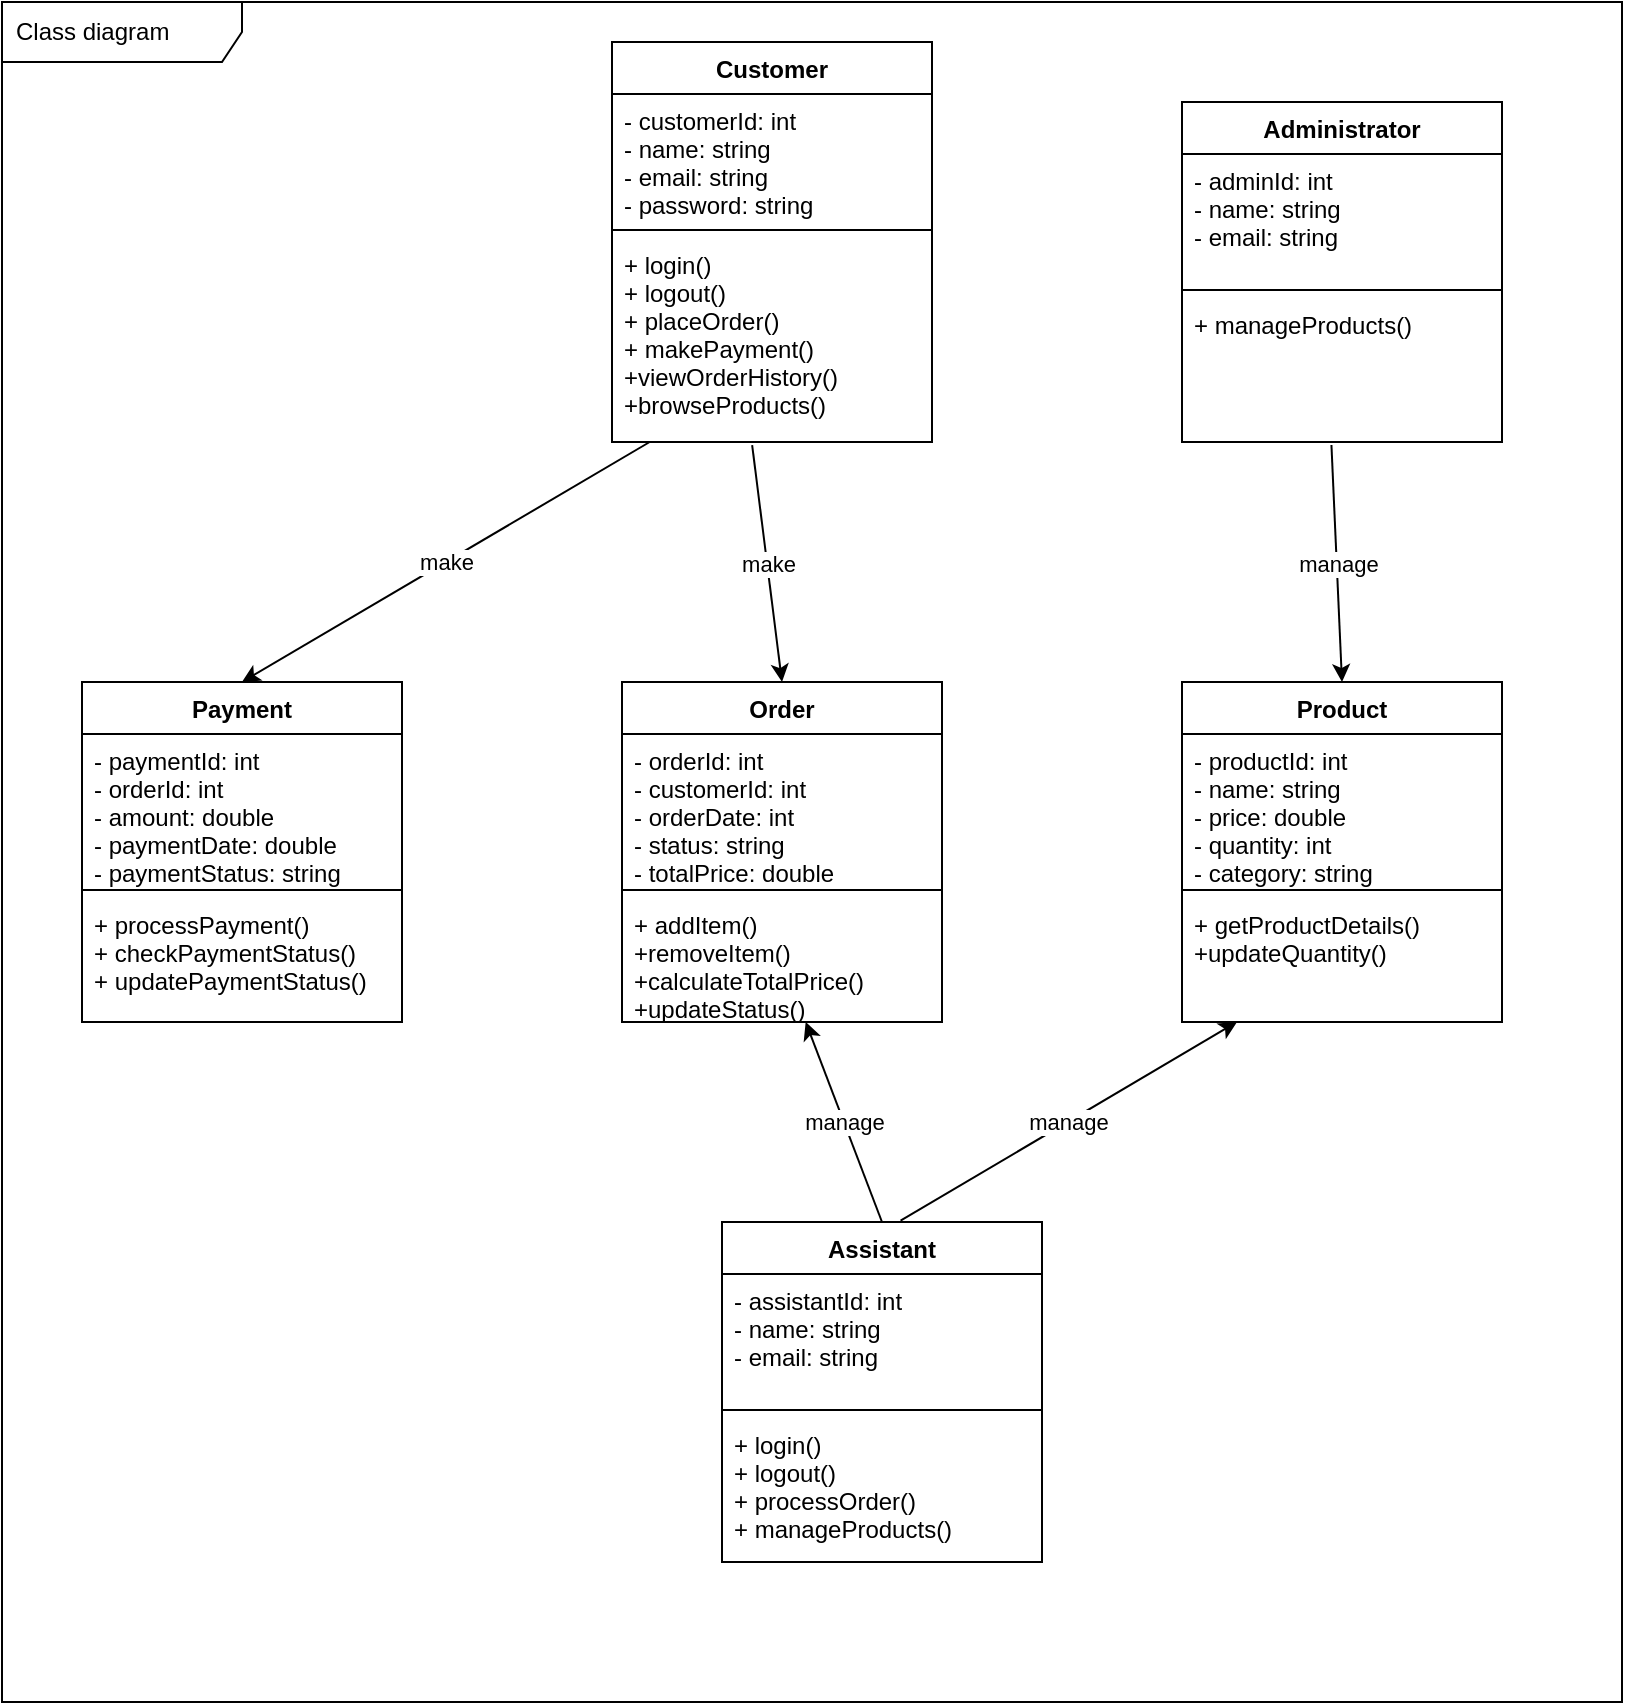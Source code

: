 <mxfile>
    <diagram id="uOhKQQYPQz3-w6YSH24V" name="Page-1">
        <mxGraphModel dx="986" dy="563" grid="1" gridSize="10" guides="1" tooltips="1" connect="1" arrows="1" fold="1" page="1" pageScale="1" pageWidth="850" pageHeight="1100" math="0" shadow="0">
            <root>
                <mxCell id="0"/>
                <mxCell id="1" parent="0"/>
                <mxCell id="2" value="Class diagram" style="shape=umlFrame;whiteSpace=wrap;html=1;width=120;height=30;boundedLbl=1;verticalAlign=middle;align=left;spacingLeft=5;" parent="1" vertex="1">
                    <mxGeometry x="40" y="160" width="810" height="850" as="geometry"/>
                </mxCell>
                <mxCell id="3" value="Customer" style="swimlane;fontStyle=1;align=center;verticalAlign=top;childLayout=stackLayout;horizontal=1;startSize=26;horizontalStack=0;resizeParent=1;resizeParentMax=0;resizeLast=0;collapsible=1;marginBottom=0;" parent="1" vertex="1">
                    <mxGeometry x="345" y="180" width="160" height="200" as="geometry"/>
                </mxCell>
                <mxCell id="4" value="- customerId: int&#10;- name: string&#10;- email: string&#10;- password: string " style="text;strokeColor=none;fillColor=none;align=left;verticalAlign=top;spacingLeft=4;spacingRight=4;overflow=hidden;rotatable=0;points=[[0,0.5],[1,0.5]];portConstraint=eastwest;" parent="3" vertex="1">
                    <mxGeometry y="26" width="160" height="64" as="geometry"/>
                </mxCell>
                <mxCell id="5" value="" style="line;strokeWidth=1;fillColor=none;align=left;verticalAlign=middle;spacingTop=-1;spacingLeft=3;spacingRight=3;rotatable=0;labelPosition=right;points=[];portConstraint=eastwest;strokeColor=inherit;" parent="3" vertex="1">
                    <mxGeometry y="90" width="160" height="8" as="geometry"/>
                </mxCell>
                <mxCell id="6" value="+ login()&#10;+ logout()&#10;+ placeOrder()&#10;+ makePayment()&#10;+viewOrderHistory()&#10;+browseProducts()" style="text;strokeColor=none;fillColor=none;align=left;verticalAlign=top;spacingLeft=4;spacingRight=4;overflow=hidden;rotatable=0;points=[[0,0.5],[1,0.5]];portConstraint=eastwest;" parent="3" vertex="1">
                    <mxGeometry y="98" width="160" height="102" as="geometry"/>
                </mxCell>
                <mxCell id="7" value="Payment" style="swimlane;fontStyle=1;align=center;verticalAlign=top;childLayout=stackLayout;horizontal=1;startSize=26;horizontalStack=0;resizeParent=1;resizeParentMax=0;resizeLast=0;collapsible=1;marginBottom=0;" parent="1" vertex="1">
                    <mxGeometry x="80" y="500" width="160" height="170" as="geometry"/>
                </mxCell>
                <mxCell id="8" value="- paymentId: int&#10;- orderId: int&#10;- amount: double&#10;- paymentDate: double&#10;- paymentStatus: string" style="text;strokeColor=none;fillColor=none;align=left;verticalAlign=top;spacingLeft=4;spacingRight=4;overflow=hidden;rotatable=0;points=[[0,0.5],[1,0.5]];portConstraint=eastwest;" parent="7" vertex="1">
                    <mxGeometry y="26" width="160" height="74" as="geometry"/>
                </mxCell>
                <mxCell id="9" value="" style="line;strokeWidth=1;fillColor=none;align=left;verticalAlign=middle;spacingTop=-1;spacingLeft=3;spacingRight=3;rotatable=0;labelPosition=right;points=[];portConstraint=eastwest;strokeColor=inherit;" parent="7" vertex="1">
                    <mxGeometry y="100" width="160" height="8" as="geometry"/>
                </mxCell>
                <mxCell id="10" value="+ processPayment()&#10;+ checkPaymentStatus()&#10;+ updatePaymentStatus()" style="text;strokeColor=none;fillColor=none;align=left;verticalAlign=top;spacingLeft=4;spacingRight=4;overflow=hidden;rotatable=0;points=[[0,0.5],[1,0.5]];portConstraint=eastwest;" parent="7" vertex="1">
                    <mxGeometry y="108" width="160" height="62" as="geometry"/>
                </mxCell>
                <mxCell id="11" value="Order" style="swimlane;fontStyle=1;align=center;verticalAlign=top;childLayout=stackLayout;horizontal=1;startSize=26;horizontalStack=0;resizeParent=1;resizeParentMax=0;resizeLast=0;collapsible=1;marginBottom=0;" parent="1" vertex="1">
                    <mxGeometry x="350" y="500" width="160" height="170" as="geometry"/>
                </mxCell>
                <mxCell id="12" value="- orderId: int&#10;- customerId: int&#10;- orderDate: int&#10;- status: string&#10;- totalPrice: double" style="text;strokeColor=none;fillColor=none;align=left;verticalAlign=top;spacingLeft=4;spacingRight=4;overflow=hidden;rotatable=0;points=[[0,0.5],[1,0.5]];portConstraint=eastwest;" parent="11" vertex="1">
                    <mxGeometry y="26" width="160" height="74" as="geometry"/>
                </mxCell>
                <mxCell id="13" value="" style="line;strokeWidth=1;fillColor=none;align=left;verticalAlign=middle;spacingTop=-1;spacingLeft=3;spacingRight=3;rotatable=0;labelPosition=right;points=[];portConstraint=eastwest;strokeColor=inherit;" parent="11" vertex="1">
                    <mxGeometry y="100" width="160" height="8" as="geometry"/>
                </mxCell>
                <mxCell id="14" value="+ addItem()&#10;+removeItem()&#10;+calculateTotalPrice()&#10;+updateStatus()" style="text;strokeColor=none;fillColor=none;align=left;verticalAlign=top;spacingLeft=4;spacingRight=4;overflow=hidden;rotatable=0;points=[[0,0.5],[1,0.5]];portConstraint=eastwest;" parent="11" vertex="1">
                    <mxGeometry y="108" width="160" height="62" as="geometry"/>
                </mxCell>
                <mxCell id="15" value="Product" style="swimlane;fontStyle=1;align=center;verticalAlign=top;childLayout=stackLayout;horizontal=1;startSize=26;horizontalStack=0;resizeParent=1;resizeParentMax=0;resizeLast=0;collapsible=1;marginBottom=0;" parent="1" vertex="1">
                    <mxGeometry x="630" y="500" width="160" height="170" as="geometry"/>
                </mxCell>
                <mxCell id="16" value="- productId: int&#10;- name: string&#10;- price: double&#10;- quantity: int&#10;- category: string" style="text;strokeColor=none;fillColor=none;align=left;verticalAlign=top;spacingLeft=4;spacingRight=4;overflow=hidden;rotatable=0;points=[[0,0.5],[1,0.5]];portConstraint=eastwest;" parent="15" vertex="1">
                    <mxGeometry y="26" width="160" height="74" as="geometry"/>
                </mxCell>
                <mxCell id="17" value="" style="line;strokeWidth=1;fillColor=none;align=left;verticalAlign=middle;spacingTop=-1;spacingLeft=3;spacingRight=3;rotatable=0;labelPosition=right;points=[];portConstraint=eastwest;strokeColor=inherit;" parent="15" vertex="1">
                    <mxGeometry y="100" width="160" height="8" as="geometry"/>
                </mxCell>
                <mxCell id="18" value="+ getProductDetails()&#10;+updateQuantity()" style="text;strokeColor=none;fillColor=none;align=left;verticalAlign=top;spacingLeft=4;spacingRight=4;overflow=hidden;rotatable=0;points=[[0,0.5],[1,0.5]];portConstraint=eastwest;" parent="15" vertex="1">
                    <mxGeometry y="108" width="160" height="62" as="geometry"/>
                </mxCell>
                <mxCell id="19" value="Assistant" style="swimlane;fontStyle=1;align=center;verticalAlign=top;childLayout=stackLayout;horizontal=1;startSize=26;horizontalStack=0;resizeParent=1;resizeParentMax=0;resizeLast=0;collapsible=1;marginBottom=0;" parent="1" vertex="1">
                    <mxGeometry x="400" y="770" width="160" height="170" as="geometry"/>
                </mxCell>
                <mxCell id="20" value="- assistantId: int&#10;- name: string&#10;- email: string" style="text;strokeColor=none;fillColor=none;align=left;verticalAlign=top;spacingLeft=4;spacingRight=4;overflow=hidden;rotatable=0;points=[[0,0.5],[1,0.5]];portConstraint=eastwest;" parent="19" vertex="1">
                    <mxGeometry y="26" width="160" height="64" as="geometry"/>
                </mxCell>
                <mxCell id="21" value="" style="line;strokeWidth=1;fillColor=none;align=left;verticalAlign=middle;spacingTop=-1;spacingLeft=3;spacingRight=3;rotatable=0;labelPosition=right;points=[];portConstraint=eastwest;strokeColor=inherit;" parent="19" vertex="1">
                    <mxGeometry y="90" width="160" height="8" as="geometry"/>
                </mxCell>
                <mxCell id="22" value="+ login()&#10;+ logout()&#10;+ processOrder()&#10;+ manageProducts()" style="text;strokeColor=none;fillColor=none;align=left;verticalAlign=top;spacingLeft=4;spacingRight=4;overflow=hidden;rotatable=0;points=[[0,0.5],[1,0.5]];portConstraint=eastwest;" parent="19" vertex="1">
                    <mxGeometry y="98" width="160" height="72" as="geometry"/>
                </mxCell>
                <mxCell id="23" value="Administrator" style="swimlane;fontStyle=1;align=center;verticalAlign=top;childLayout=stackLayout;horizontal=1;startSize=26;horizontalStack=0;resizeParent=1;resizeParentMax=0;resizeLast=0;collapsible=1;marginBottom=0;" parent="1" vertex="1">
                    <mxGeometry x="630" y="210" width="160" height="170" as="geometry"/>
                </mxCell>
                <mxCell id="24" value="- adminId: int&#10;- name: string&#10;- email: string" style="text;strokeColor=none;fillColor=none;align=left;verticalAlign=top;spacingLeft=4;spacingRight=4;overflow=hidden;rotatable=0;points=[[0,0.5],[1,0.5]];portConstraint=eastwest;" parent="23" vertex="1">
                    <mxGeometry y="26" width="160" height="64" as="geometry"/>
                </mxCell>
                <mxCell id="25" value="" style="line;strokeWidth=1;fillColor=none;align=left;verticalAlign=middle;spacingTop=-1;spacingLeft=3;spacingRight=3;rotatable=0;labelPosition=right;points=[];portConstraint=eastwest;strokeColor=inherit;" parent="23" vertex="1">
                    <mxGeometry y="90" width="160" height="8" as="geometry"/>
                </mxCell>
                <mxCell id="26" value="+ manageProducts()" style="text;strokeColor=none;fillColor=none;align=left;verticalAlign=top;spacingLeft=4;spacingRight=4;overflow=hidden;rotatable=0;points=[[0,0.5],[1,0.5]];portConstraint=eastwest;" parent="23" vertex="1">
                    <mxGeometry y="98" width="160" height="72" as="geometry"/>
                </mxCell>
                <mxCell id="29" value="" style="endArrow=classic;html=1;entryX=0.5;entryY=0;entryDx=0;entryDy=0;" parent="1" edge="1">
                    <mxGeometry relative="1" as="geometry">
                        <mxPoint x="363.846" y="380" as="sourcePoint"/>
                        <mxPoint x="160" y="500" as="targetPoint"/>
                    </mxGeometry>
                </mxCell>
                <mxCell id="30" value="make" style="edgeLabel;resizable=0;html=1;align=center;verticalAlign=middle;" parent="29" connectable="0" vertex="1">
                    <mxGeometry relative="1" as="geometry"/>
                </mxCell>
                <mxCell id="31" value="" style="endArrow=classic;html=1;exitX=0.438;exitY=1.015;exitDx=0;exitDy=0;exitPerimeter=0;entryX=0.5;entryY=0;entryDx=0;entryDy=0;" parent="1" source="6" target="11" edge="1">
                    <mxGeometry relative="1" as="geometry">
                        <mxPoint x="420" y="420" as="sourcePoint"/>
                        <mxPoint x="520" y="420" as="targetPoint"/>
                    </mxGeometry>
                </mxCell>
                <mxCell id="32" value="make" style="edgeLabel;resizable=0;html=1;align=center;verticalAlign=middle;" parent="31" connectable="0" vertex="1">
                    <mxGeometry relative="1" as="geometry"/>
                </mxCell>
                <mxCell id="35" value="" style="endArrow=classic;html=1;exitX=0.5;exitY=0;exitDx=0;exitDy=0;" parent="1" source="19" target="14" edge="1">
                    <mxGeometry relative="1" as="geometry">
                        <mxPoint x="450" y="740" as="sourcePoint"/>
                        <mxPoint x="550" y="740" as="targetPoint"/>
                    </mxGeometry>
                </mxCell>
                <mxCell id="36" value="manage" style="edgeLabel;resizable=0;html=1;align=center;verticalAlign=middle;" parent="35" connectable="0" vertex="1">
                    <mxGeometry relative="1" as="geometry"/>
                </mxCell>
                <mxCell id="37" value="" style="endArrow=classic;html=1;exitX=0.558;exitY=-0.004;exitDx=0;exitDy=0;exitPerimeter=0;" parent="1" source="19" target="18" edge="1">
                    <mxGeometry relative="1" as="geometry">
                        <mxPoint x="510" y="740" as="sourcePoint"/>
                        <mxPoint x="610" y="740" as="targetPoint"/>
                    </mxGeometry>
                </mxCell>
                <mxCell id="38" value="manage" style="edgeLabel;resizable=0;html=1;align=center;verticalAlign=middle;" parent="37" connectable="0" vertex="1">
                    <mxGeometry relative="1" as="geometry"/>
                </mxCell>
                <mxCell id="40" value="" style="endArrow=classic;html=1;exitX=0.467;exitY=1.021;exitDx=0;exitDy=0;exitPerimeter=0;entryX=0.5;entryY=0;entryDx=0;entryDy=0;" parent="1" source="26" target="15" edge="1">
                    <mxGeometry relative="1" as="geometry">
                        <mxPoint x="680" y="450" as="sourcePoint"/>
                        <mxPoint x="780" y="450" as="targetPoint"/>
                    </mxGeometry>
                </mxCell>
                <mxCell id="41" value="manage" style="edgeLabel;resizable=0;html=1;align=center;verticalAlign=middle;" parent="40" connectable="0" vertex="1">
                    <mxGeometry relative="1" as="geometry"/>
                </mxCell>
            </root>
        </mxGraphModel>
    </diagram>
</mxfile>